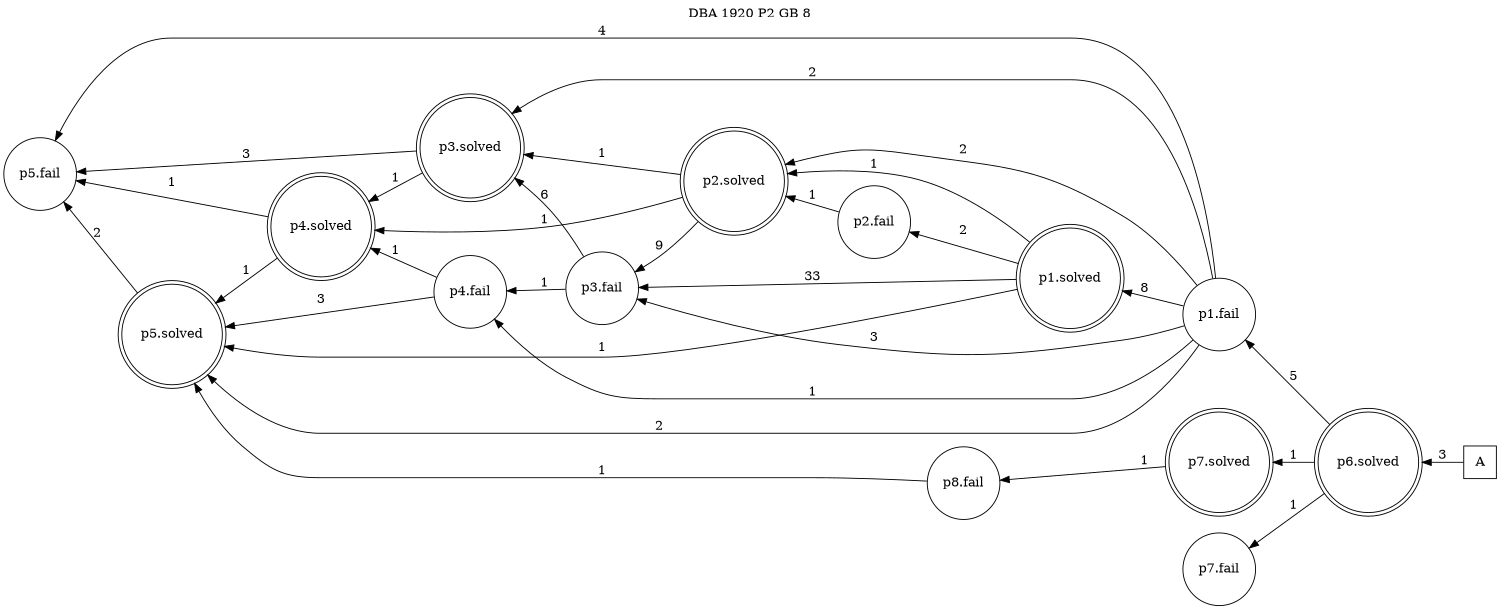 digraph DBA_1920_P2_GB_8 {
labelloc="tl"
label= " DBA 1920 P2 GB 8 "
rankdir="RL";
graph [ size=" 10 , 10 !"]

"A" [shape="square" label="A"]
"p6.solved" [shape="doublecircle" label="p6.solved"]
"p1.fail" [shape="circle" label="p1.fail"]
"p1.solved" [shape="doublecircle" label="p1.solved"]
"p2.fail" [shape="circle" label="p2.fail"]
"p2.solved" [shape="doublecircle" label="p2.solved"]
"p3.fail" [shape="circle" label="p3.fail"]
"p3.solved" [shape="doublecircle" label="p3.solved"]
"p4.fail" [shape="circle" label="p4.fail"]
"p4.solved" [shape="doublecircle" label="p4.solved"]
"p5.fail" [shape="circle" label="p5.fail"]
"p5.solved" [shape="doublecircle" label="p5.solved"]
"p7.solved" [shape="doublecircle" label="p7.solved"]
"p8.fail" [shape="circle" label="p8.fail"]
"p7.fail" [shape="circle" label="p7.fail"]
"A" -> "p6.solved" [ label=3]
"p6.solved" -> "p1.fail" [ label=5]
"p6.solved" -> "p7.solved" [ label=1]
"p6.solved" -> "p7.fail" [ label=1]
"p1.fail" -> "p1.solved" [ label=8]
"p1.fail" -> "p2.solved" [ label=2]
"p1.fail" -> "p3.fail" [ label=3]
"p1.fail" -> "p3.solved" [ label=2]
"p1.fail" -> "p4.fail" [ label=1]
"p1.fail" -> "p5.fail" [ label=4]
"p1.fail" -> "p5.solved" [ label=2]
"p1.solved" -> "p2.fail" [ label=2]
"p1.solved" -> "p2.solved" [ label=1]
"p1.solved" -> "p3.fail" [ label=33]
"p1.solved" -> "p5.solved" [ label=1]
"p2.fail" -> "p2.solved" [ label=1]
"p2.solved" -> "p3.fail" [ label=9]
"p2.solved" -> "p3.solved" [ label=1]
"p2.solved" -> "p4.solved" [ label=1]
"p3.fail" -> "p3.solved" [ label=6]
"p3.fail" -> "p4.fail" [ label=1]
"p3.solved" -> "p4.solved" [ label=1]
"p3.solved" -> "p5.fail" [ label=3]
"p4.fail" -> "p4.solved" [ label=1]
"p4.fail" -> "p5.solved" [ label=3]
"p4.solved" -> "p5.fail" [ label=1]
"p4.solved" -> "p5.solved" [ label=1]
"p5.solved" -> "p5.fail" [ label=2]
"p7.solved" -> "p8.fail" [ label=1]
"p8.fail" -> "p5.solved" [ label=1]
}
